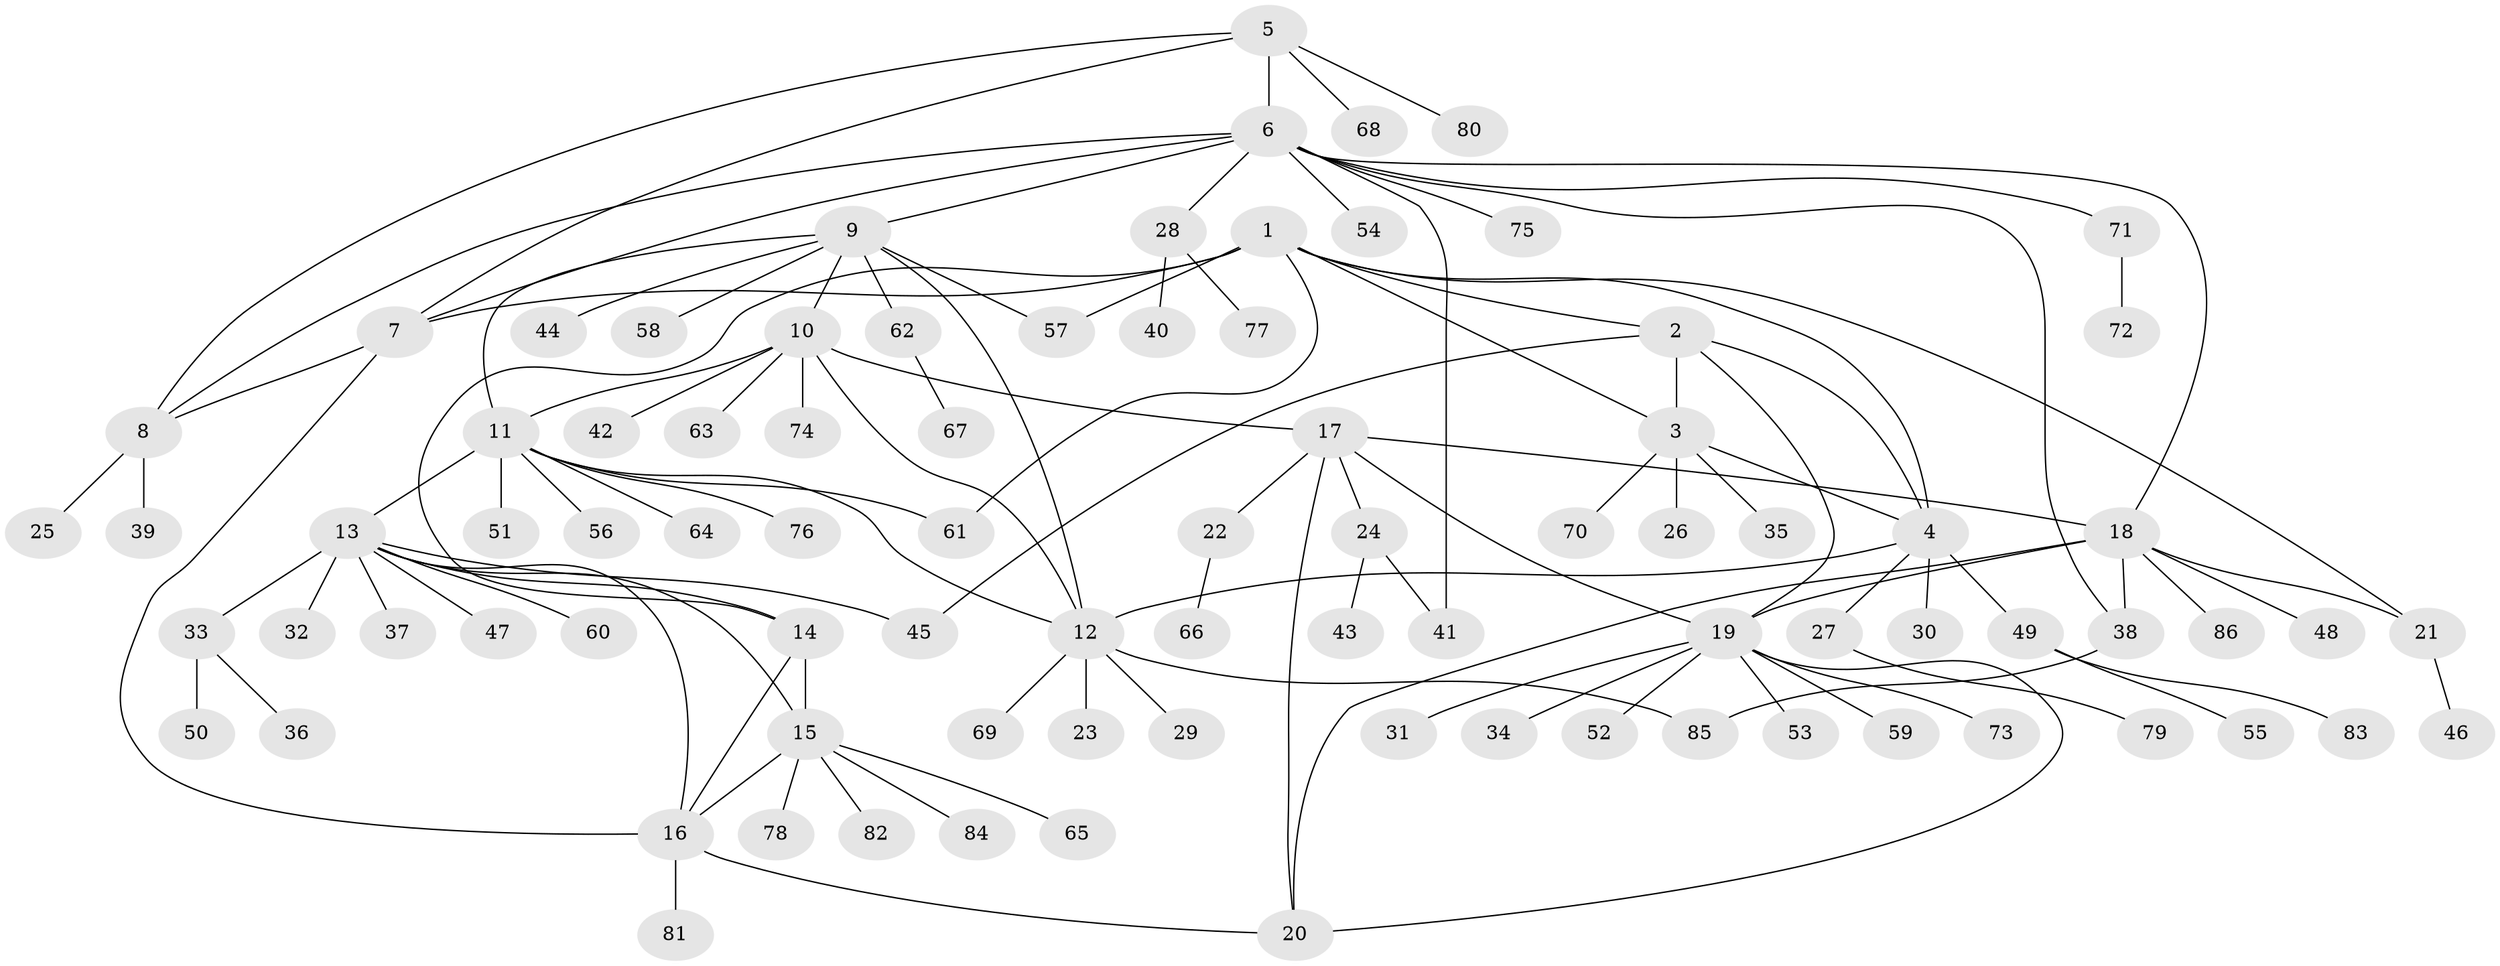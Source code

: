 // coarse degree distribution, {13: 0.022727272727272728, 3: 0.045454545454545456, 5: 0.045454545454545456, 4: 0.13636363636363635, 10: 0.022727272727272728, 7: 0.06818181818181818, 6: 0.045454545454545456, 9: 0.022727272727272728, 2: 0.11363636363636363, 1: 0.4772727272727273}
// Generated by graph-tools (version 1.1) at 2025/52/03/04/25 22:52:29]
// undirected, 86 vertices, 113 edges
graph export_dot {
  node [color=gray90,style=filled];
  1;
  2;
  3;
  4;
  5;
  6;
  7;
  8;
  9;
  10;
  11;
  12;
  13;
  14;
  15;
  16;
  17;
  18;
  19;
  20;
  21;
  22;
  23;
  24;
  25;
  26;
  27;
  28;
  29;
  30;
  31;
  32;
  33;
  34;
  35;
  36;
  37;
  38;
  39;
  40;
  41;
  42;
  43;
  44;
  45;
  46;
  47;
  48;
  49;
  50;
  51;
  52;
  53;
  54;
  55;
  56;
  57;
  58;
  59;
  60;
  61;
  62;
  63;
  64;
  65;
  66;
  67;
  68;
  69;
  70;
  71;
  72;
  73;
  74;
  75;
  76;
  77;
  78;
  79;
  80;
  81;
  82;
  83;
  84;
  85;
  86;
  1 -- 2;
  1 -- 3;
  1 -- 4;
  1 -- 7;
  1 -- 14;
  1 -- 21;
  1 -- 57;
  1 -- 61;
  2 -- 3;
  2 -- 4;
  2 -- 19;
  2 -- 45;
  3 -- 4;
  3 -- 26;
  3 -- 35;
  3 -- 70;
  4 -- 12;
  4 -- 27;
  4 -- 30;
  4 -- 49;
  5 -- 6;
  5 -- 7;
  5 -- 8;
  5 -- 68;
  5 -- 80;
  6 -- 7;
  6 -- 8;
  6 -- 9;
  6 -- 18;
  6 -- 28;
  6 -- 38;
  6 -- 41;
  6 -- 54;
  6 -- 71;
  6 -- 75;
  7 -- 8;
  7 -- 16;
  8 -- 25;
  8 -- 39;
  9 -- 10;
  9 -- 11;
  9 -- 12;
  9 -- 44;
  9 -- 57;
  9 -- 58;
  9 -- 62;
  10 -- 11;
  10 -- 12;
  10 -- 17;
  10 -- 42;
  10 -- 63;
  10 -- 74;
  11 -- 12;
  11 -- 13;
  11 -- 51;
  11 -- 56;
  11 -- 61;
  11 -- 64;
  11 -- 76;
  12 -- 23;
  12 -- 29;
  12 -- 69;
  12 -- 85;
  13 -- 14;
  13 -- 15;
  13 -- 16;
  13 -- 32;
  13 -- 33;
  13 -- 37;
  13 -- 45;
  13 -- 47;
  13 -- 60;
  14 -- 15;
  14 -- 16;
  15 -- 16;
  15 -- 65;
  15 -- 78;
  15 -- 82;
  15 -- 84;
  16 -- 20;
  16 -- 81;
  17 -- 18;
  17 -- 19;
  17 -- 20;
  17 -- 22;
  17 -- 24;
  18 -- 19;
  18 -- 20;
  18 -- 21;
  18 -- 38;
  18 -- 48;
  18 -- 86;
  19 -- 20;
  19 -- 31;
  19 -- 34;
  19 -- 52;
  19 -- 53;
  19 -- 59;
  19 -- 73;
  21 -- 46;
  22 -- 66;
  24 -- 41;
  24 -- 43;
  27 -- 79;
  28 -- 40;
  28 -- 77;
  33 -- 36;
  33 -- 50;
  38 -- 85;
  49 -- 55;
  49 -- 83;
  62 -- 67;
  71 -- 72;
}
